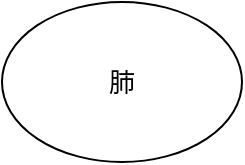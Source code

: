 <mxfile version="22.1.16" type="github">
  <diagram name="第 1 页" id="4uQxlcdzISgn30B2jAEv">
    <mxGraphModel dx="1050" dy="557" grid="1" gridSize="10" guides="1" tooltips="1" connect="1" arrows="1" fold="1" page="1" pageScale="1" pageWidth="827" pageHeight="1169" math="0" shadow="0">
      <root>
        <mxCell id="0" />
        <mxCell id="1" parent="0" />
        <mxCell id="Wd8hu2n2XhvFOHBbUntu-1" value="肺" style="ellipse;whiteSpace=wrap;html=1;fontSize=13;" vertex="1" parent="1">
          <mxGeometry x="354" y="90" width="120" height="80" as="geometry" />
        </mxCell>
      </root>
    </mxGraphModel>
  </diagram>
</mxfile>
